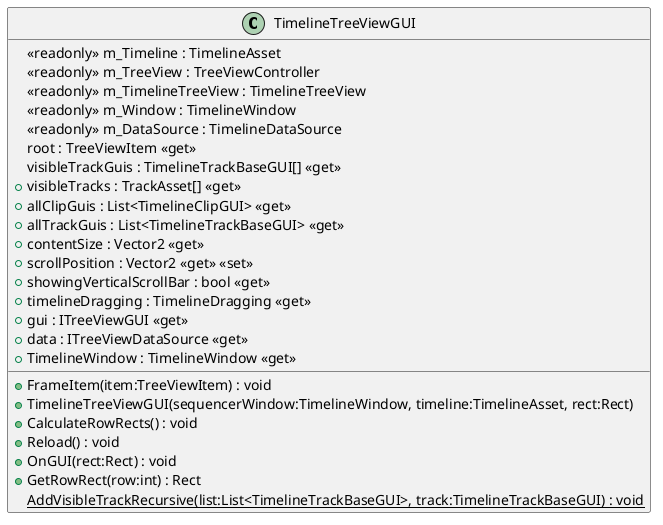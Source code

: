 @startuml
class TimelineTreeViewGUI {
    <<readonly>> m_Timeline : TimelineAsset
    <<readonly>> m_TreeView : TreeViewController
    <<readonly>> m_TimelineTreeView : TimelineTreeView
    <<readonly>> m_Window : TimelineWindow
    <<readonly>> m_DataSource : TimelineDataSource
    root : TreeViewItem <<get>>
    visibleTrackGuis : TimelineTrackBaseGUI[] <<get>>
    + visibleTracks : TrackAsset[] <<get>>
    + allClipGuis : List<TimelineClipGUI> <<get>>
    + allTrackGuis : List<TimelineTrackBaseGUI> <<get>>
    + contentSize : Vector2 <<get>>
    + scrollPosition : Vector2 <<get>> <<set>>
    + showingVerticalScrollBar : bool <<get>>
    + FrameItem(item:TreeViewItem) : void
    + timelineDragging : TimelineDragging <<get>>
    + TimelineTreeViewGUI(sequencerWindow:TimelineWindow, timeline:TimelineAsset, rect:Rect)
    + gui : ITreeViewGUI <<get>>
    + data : ITreeViewDataSource <<get>>
    + TimelineWindow : TimelineWindow <<get>>
    + CalculateRowRects() : void
    + Reload() : void
    + OnGUI(rect:Rect) : void
    + GetRowRect(row:int) : Rect
    {static} AddVisibleTrackRecursive(list:List<TimelineTrackBaseGUI>, track:TimelineTrackBaseGUI) : void
}
@enduml

